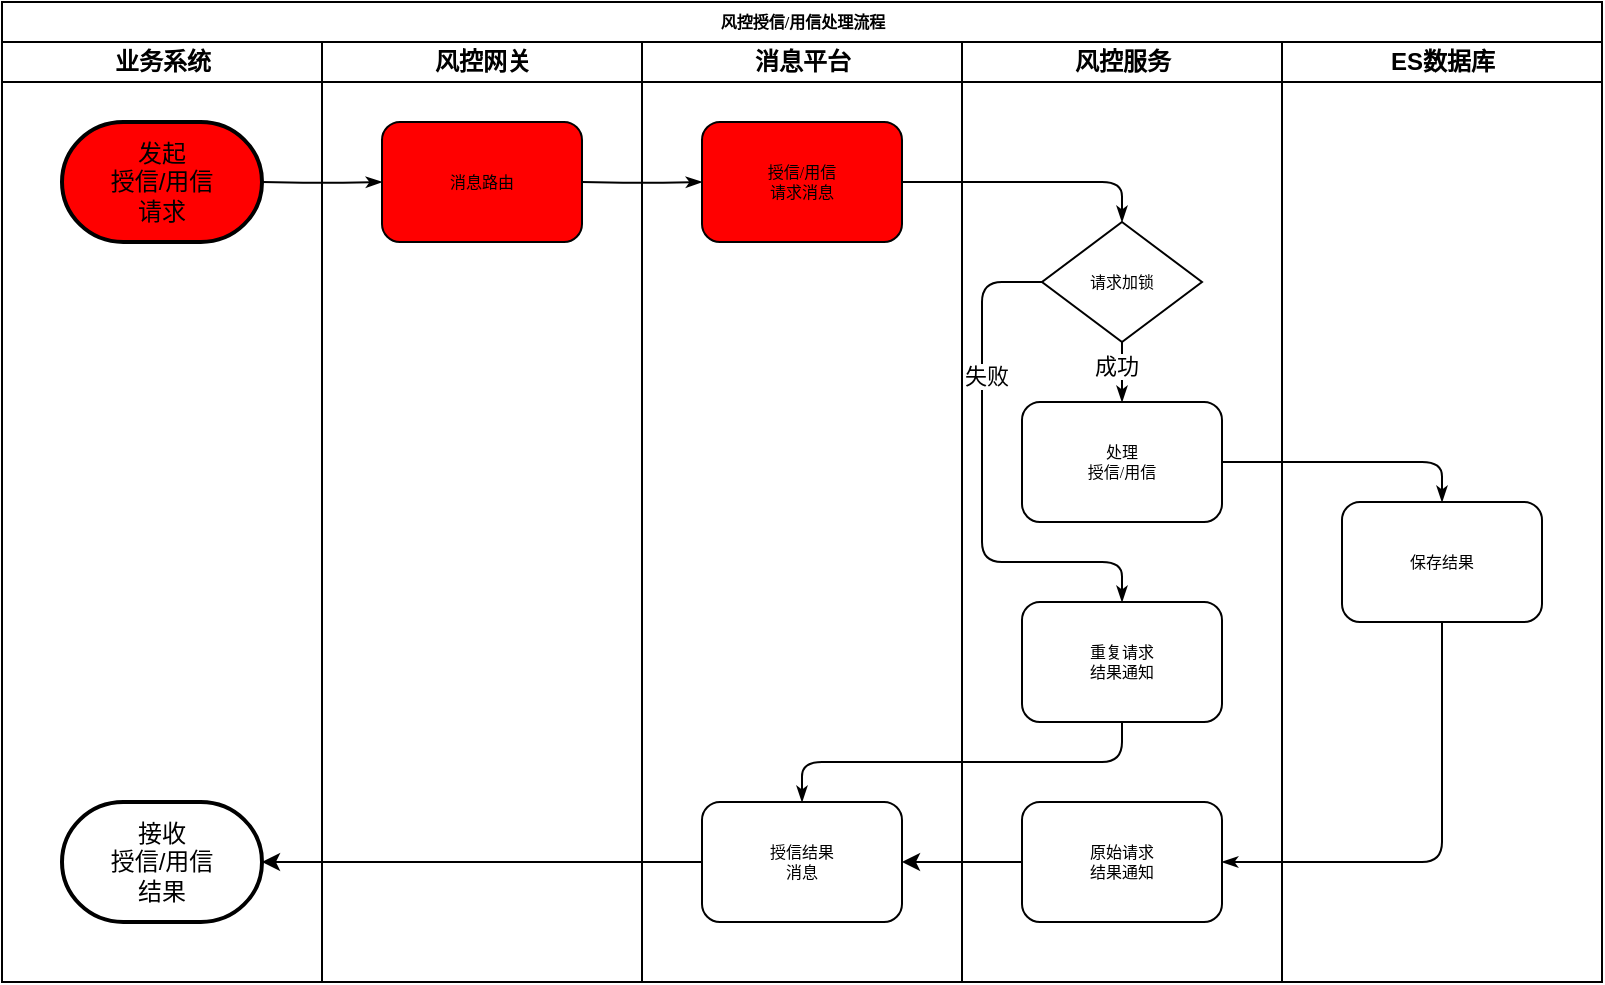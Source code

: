 <mxfile version="15.5.0" type="github">
  <diagram name="Page-1" id="74e2e168-ea6b-b213-b513-2b3c1d86103e">
    <mxGraphModel dx="1038" dy="579" grid="1" gridSize="10" guides="1" tooltips="1" connect="1" arrows="1" fold="1" page="1" pageScale="1" pageWidth="1100" pageHeight="850" background="none" math="0" shadow="0">
      <root>
        <mxCell id="0" />
        <mxCell id="1" parent="0" />
        <mxCell id="77e6c97f196da883-1" value="风控授信/用信处理流程" style="swimlane;html=1;childLayout=stackLayout;startSize=20;rounded=0;shadow=0;labelBackgroundColor=none;strokeWidth=1;fontFamily=Verdana;fontSize=8;align=center;" parent="1" vertex="1">
          <mxGeometry x="70" y="40" width="800" height="490" as="geometry" />
        </mxCell>
        <mxCell id="77e6c97f196da883-2" value="业务系统" style="swimlane;html=1;startSize=20;" parent="77e6c97f196da883-1" vertex="1">
          <mxGeometry y="20" width="160" height="470" as="geometry" />
        </mxCell>
        <mxCell id="xYnxPB9dBWKljVvholLu-14" value="接收&lt;br&gt;授信/用信&lt;br&gt;结果" style="strokeWidth=2;html=1;shape=mxgraph.flowchart.terminator;whiteSpace=wrap;fillColor=#FFFFFF;" vertex="1" parent="77e6c97f196da883-2">
          <mxGeometry x="30" y="380" width="100" height="60" as="geometry" />
        </mxCell>
        <mxCell id="xYnxPB9dBWKljVvholLu-15" value="发起&lt;br&gt;授信/用信&lt;br&gt;请求" style="strokeWidth=2;html=1;shape=mxgraph.flowchart.terminator;whiteSpace=wrap;fillColor=#FF0000;" vertex="1" parent="77e6c97f196da883-2">
          <mxGeometry x="30" y="40" width="100" height="60" as="geometry" />
        </mxCell>
        <mxCell id="77e6c97f196da883-26" style="edgeStyle=orthogonalEdgeStyle;rounded=1;html=1;labelBackgroundColor=none;startArrow=none;startFill=0;startSize=5;endArrow=classicThin;endFill=1;endSize=5;jettySize=auto;orthogonalLoop=1;strokeWidth=1;fontFamily=Verdana;fontSize=8" parent="77e6c97f196da883-1" target="77e6c97f196da883-11" edge="1">
          <mxGeometry relative="1" as="geometry">
            <mxPoint x="130" y="90" as="sourcePoint" />
          </mxGeometry>
        </mxCell>
        <mxCell id="107ba76e4e335f99-1" style="edgeStyle=orthogonalEdgeStyle;rounded=1;html=1;labelBackgroundColor=none;startArrow=none;startFill=0;startSize=5;endArrow=classicThin;endFill=1;endSize=5;jettySize=auto;orthogonalLoop=1;strokeWidth=1;fontFamily=Verdana;fontSize=8;entryX=0.5;entryY=0;entryDx=0;entryDy=0;" parent="77e6c97f196da883-1" source="77e6c97f196da883-17" target="xYnxPB9dBWKljVvholLu-4" edge="1">
          <mxGeometry relative="1" as="geometry">
            <mxPoint x="670" y="450" as="targetPoint" />
          </mxGeometry>
        </mxCell>
        <mxCell id="77e6c97f196da883-3" value="风控网关" style="swimlane;html=1;startSize=20;" parent="77e6c97f196da883-1" vertex="1">
          <mxGeometry x="160" y="20" width="160" height="470" as="geometry" />
        </mxCell>
        <mxCell id="77e6c97f196da883-11" value="消息路由" style="rounded=1;whiteSpace=wrap;html=1;shadow=0;labelBackgroundColor=none;strokeWidth=1;fontFamily=Verdana;fontSize=8;align=center;fillColor=#FF0000;" parent="77e6c97f196da883-3" vertex="1">
          <mxGeometry x="30" y="40" width="100" height="60" as="geometry" />
        </mxCell>
        <mxCell id="77e6c97f196da883-4" value="消息平台" style="swimlane;html=1;startSize=20;" parent="77e6c97f196da883-1" vertex="1">
          <mxGeometry x="320" y="20" width="160" height="470" as="geometry" />
        </mxCell>
        <mxCell id="77e6c97f196da883-12" value="授信/用信&lt;br&gt;请求消息" style="rounded=1;whiteSpace=wrap;html=1;shadow=0;labelBackgroundColor=none;strokeWidth=1;fontFamily=Verdana;fontSize=8;align=center;fillColor=#FF0000;" parent="77e6c97f196da883-4" vertex="1">
          <mxGeometry x="30" y="40" width="100" height="60" as="geometry" />
        </mxCell>
        <mxCell id="xYnxPB9dBWKljVvholLu-10" value="授信结果&lt;br&gt;消息" style="rounded=1;whiteSpace=wrap;html=1;shadow=0;labelBackgroundColor=none;strokeWidth=1;fontFamily=Verdana;fontSize=8;align=center;" vertex="1" parent="77e6c97f196da883-4">
          <mxGeometry x="30" y="380" width="100" height="60" as="geometry" />
        </mxCell>
        <mxCell id="77e6c97f196da883-5" value="风控服务" style="swimlane;html=1;startSize=20;" parent="77e6c97f196da883-1" vertex="1">
          <mxGeometry x="480" y="20" width="160" height="470" as="geometry" />
        </mxCell>
        <mxCell id="77e6c97f196da883-16" value="请求加锁" style="rhombus;whiteSpace=wrap;html=1;rounded=0;shadow=0;labelBackgroundColor=none;strokeWidth=1;fontFamily=Verdana;fontSize=8;align=center;" parent="77e6c97f196da883-5" vertex="1">
          <mxGeometry x="40" y="90" width="80" height="60" as="geometry" />
        </mxCell>
        <mxCell id="77e6c97f196da883-17" value="处理&lt;br&gt;授信/用信" style="rounded=1;whiteSpace=wrap;html=1;shadow=0;labelBackgroundColor=none;strokeWidth=1;fontFamily=Verdana;fontSize=8;align=center;" parent="77e6c97f196da883-5" vertex="1">
          <mxGeometry x="30" y="180" width="100" height="60" as="geometry" />
        </mxCell>
        <mxCell id="77e6c97f196da883-35" style="edgeStyle=orthogonalEdgeStyle;rounded=1;html=1;labelBackgroundColor=none;startArrow=none;startFill=0;startSize=5;endArrow=classicThin;endFill=1;endSize=5;jettySize=auto;orthogonalLoop=1;strokeWidth=1;fontFamily=Verdana;fontSize=8" parent="77e6c97f196da883-5" source="77e6c97f196da883-16" target="77e6c97f196da883-17" edge="1">
          <mxGeometry relative="1" as="geometry">
            <Array as="points">
              <mxPoint x="80" y="150" />
              <mxPoint x="80" y="150" />
            </Array>
          </mxGeometry>
        </mxCell>
        <mxCell id="xYnxPB9dBWKljVvholLu-17" value="成功" style="edgeLabel;html=1;align=center;verticalAlign=middle;resizable=0;points=[];" vertex="1" connectable="0" parent="77e6c97f196da883-35">
          <mxGeometry x="-0.2" y="-3" relative="1" as="geometry">
            <mxPoint as="offset" />
          </mxGeometry>
        </mxCell>
        <mxCell id="xYnxPB9dBWKljVvholLu-3" value="原始请求&lt;br&gt;结果通知" style="rounded=1;whiteSpace=wrap;html=1;shadow=0;labelBackgroundColor=none;strokeWidth=1;fontFamily=Verdana;fontSize=8;align=center;" vertex="1" parent="77e6c97f196da883-5">
          <mxGeometry x="30" y="380" width="100" height="60" as="geometry" />
        </mxCell>
        <mxCell id="xYnxPB9dBWKljVvholLu-7" value="重复请求&lt;br&gt;结果通知" style="rounded=1;whiteSpace=wrap;html=1;shadow=0;labelBackgroundColor=none;strokeWidth=1;fontFamily=Verdana;fontSize=8;align=center;" vertex="1" parent="77e6c97f196da883-5">
          <mxGeometry x="30" y="280" width="100" height="60" as="geometry" />
        </mxCell>
        <mxCell id="xYnxPB9dBWKljVvholLu-8" style="edgeStyle=orthogonalEdgeStyle;rounded=1;html=1;labelBackgroundColor=none;startArrow=none;startFill=0;startSize=5;endArrow=classicThin;endFill=1;endSize=5;jettySize=auto;orthogonalLoop=1;strokeWidth=1;fontFamily=Verdana;fontSize=8;entryX=0.5;entryY=0;entryDx=0;entryDy=0;exitX=0;exitY=0.5;exitDx=0;exitDy=0;" edge="1" parent="77e6c97f196da883-5" source="77e6c97f196da883-16" target="xYnxPB9dBWKljVvholLu-7">
          <mxGeometry relative="1" as="geometry">
            <mxPoint x="-20" y="80" as="sourcePoint" />
            <mxPoint x="90" y="100" as="targetPoint" />
            <Array as="points">
              <mxPoint x="10" y="120" />
              <mxPoint x="10" y="260" />
              <mxPoint x="80" y="260" />
            </Array>
          </mxGeometry>
        </mxCell>
        <mxCell id="xYnxPB9dBWKljVvholLu-9" value="失败" style="edgeLabel;html=1;align=center;verticalAlign=middle;resizable=0;points=[];" vertex="1" connectable="0" parent="xYnxPB9dBWKljVvholLu-8">
          <mxGeometry x="-0.406" y="2" relative="1" as="geometry">
            <mxPoint as="offset" />
          </mxGeometry>
        </mxCell>
        <mxCell id="77e6c97f196da883-7" value="ES数据库" style="swimlane;html=1;startSize=20;" parent="77e6c97f196da883-1" vertex="1">
          <mxGeometry x="640" y="20" width="160" height="470" as="geometry" />
        </mxCell>
        <mxCell id="xYnxPB9dBWKljVvholLu-4" value="保存结果" style="rounded=1;whiteSpace=wrap;html=1;shadow=0;labelBackgroundColor=none;strokeWidth=1;fontFamily=Verdana;fontSize=8;align=center;" vertex="1" parent="77e6c97f196da883-7">
          <mxGeometry x="30" y="230" width="100" height="60" as="geometry" />
        </mxCell>
        <mxCell id="77e6c97f196da883-29" style="edgeStyle=orthogonalEdgeStyle;rounded=1;html=1;labelBackgroundColor=none;startArrow=none;startFill=0;startSize=5;endArrow=classicThin;endFill=1;endSize=5;jettySize=auto;orthogonalLoop=1;strokeWidth=1;fontFamily=Verdana;fontSize=8;entryX=0.5;entryY=0;entryDx=0;entryDy=0;" parent="77e6c97f196da883-1" source="77e6c97f196da883-12" target="77e6c97f196da883-16" edge="1">
          <mxGeometry relative="1" as="geometry">
            <mxPoint x="560" y="205" as="targetPoint" />
          </mxGeometry>
        </mxCell>
        <mxCell id="xYnxPB9dBWKljVvholLu-6" style="edgeStyle=orthogonalEdgeStyle;rounded=1;html=1;labelBackgroundColor=none;startArrow=none;startFill=0;startSize=5;endArrow=classicThin;endFill=1;endSize=5;jettySize=auto;orthogonalLoop=1;strokeWidth=1;fontFamily=Verdana;fontSize=8;entryX=1;entryY=0.5;entryDx=0;entryDy=0;exitX=0.5;exitY=1;exitDx=0;exitDy=0;" edge="1" parent="77e6c97f196da883-1" source="xYnxPB9dBWKljVvholLu-4" target="xYnxPB9dBWKljVvholLu-3">
          <mxGeometry relative="1" as="geometry">
            <mxPoint x="670" y="340" as="sourcePoint" />
            <mxPoint x="780" y="360" as="targetPoint" />
          </mxGeometry>
        </mxCell>
        <mxCell id="xYnxPB9dBWKljVvholLu-11" style="edgeStyle=orthogonalEdgeStyle;rounded=1;html=1;labelBackgroundColor=none;startArrow=none;startFill=0;startSize=5;endArrow=classicThin;endFill=1;endSize=5;jettySize=auto;orthogonalLoop=1;strokeWidth=1;fontFamily=Verdana;fontSize=8;entryX=0.5;entryY=0;entryDx=0;entryDy=0;exitX=0.5;exitY=1;exitDx=0;exitDy=0;" edge="1" parent="77e6c97f196da883-1" source="xYnxPB9dBWKljVvholLu-7" target="xYnxPB9dBWKljVvholLu-10">
          <mxGeometry relative="1" as="geometry">
            <mxPoint x="730" y="320" as="sourcePoint" />
            <mxPoint x="620" y="440" as="targetPoint" />
          </mxGeometry>
        </mxCell>
        <mxCell id="xYnxPB9dBWKljVvholLu-13" style="edgeStyle=orthogonalEdgeStyle;rounded=0;orthogonalLoop=1;jettySize=auto;html=1;" edge="1" parent="77e6c97f196da883-1" source="xYnxPB9dBWKljVvholLu-3" target="xYnxPB9dBWKljVvholLu-10">
          <mxGeometry relative="1" as="geometry" />
        </mxCell>
        <mxCell id="xYnxPB9dBWKljVvholLu-16" style="edgeStyle=orthogonalEdgeStyle;rounded=0;orthogonalLoop=1;jettySize=auto;html=1;" edge="1" parent="77e6c97f196da883-1" source="xYnxPB9dBWKljVvholLu-10" target="xYnxPB9dBWKljVvholLu-14">
          <mxGeometry relative="1" as="geometry" />
        </mxCell>
        <mxCell id="xYnxPB9dBWKljVvholLu-2" style="edgeStyle=orthogonalEdgeStyle;rounded=1;html=1;labelBackgroundColor=none;startArrow=none;startFill=0;startSize=5;endArrow=classicThin;endFill=1;endSize=5;jettySize=auto;orthogonalLoop=1;strokeWidth=1;fontFamily=Verdana;fontSize=8;entryX=0;entryY=0.5;entryDx=0;entryDy=0;" edge="1" parent="1" target="77e6c97f196da883-12">
          <mxGeometry relative="1" as="geometry">
            <mxPoint x="360" y="130" as="sourcePoint" />
            <mxPoint x="270" y="140" as="targetPoint" />
          </mxGeometry>
        </mxCell>
      </root>
    </mxGraphModel>
  </diagram>
</mxfile>
